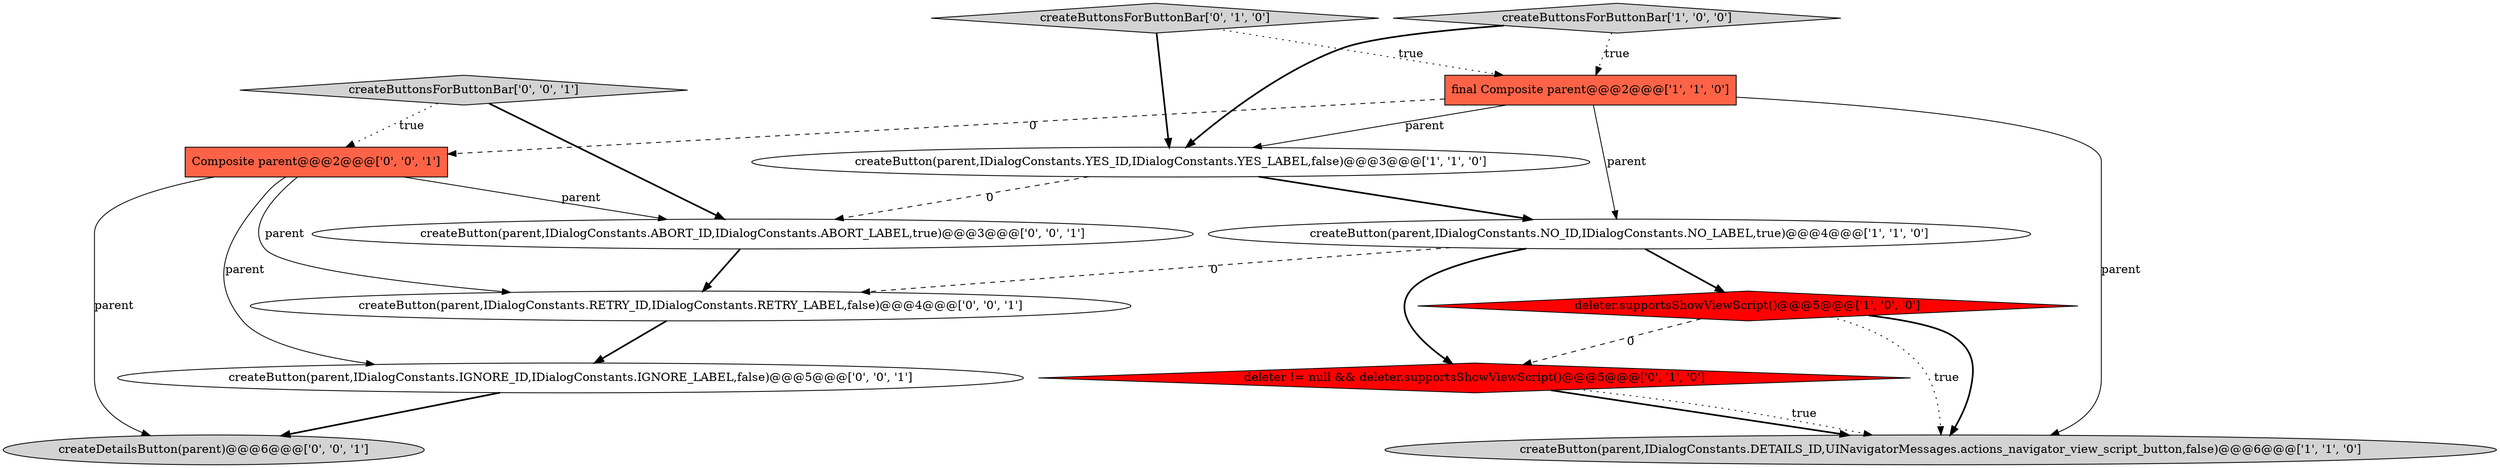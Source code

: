 digraph {
4 [style = filled, label = "createButton(parent,IDialogConstants.YES_ID,IDialogConstants.YES_LABEL,false)@@@3@@@['1', '1', '0']", fillcolor = white, shape = ellipse image = "AAA0AAABBB1BBB"];
12 [style = filled, label = "createButton(parent,IDialogConstants.ABORT_ID,IDialogConstants.ABORT_LABEL,true)@@@3@@@['0', '0', '1']", fillcolor = white, shape = ellipse image = "AAA0AAABBB3BBB"];
7 [style = filled, label = "createButtonsForButtonBar['0', '1', '0']", fillcolor = lightgray, shape = diamond image = "AAA0AAABBB2BBB"];
8 [style = filled, label = "createDetailsButton(parent)@@@6@@@['0', '0', '1']", fillcolor = lightgray, shape = ellipse image = "AAA0AAABBB3BBB"];
6 [style = filled, label = "deleter != null && deleter.supportsShowViewScript()@@@5@@@['0', '1', '0']", fillcolor = red, shape = diamond image = "AAA1AAABBB2BBB"];
3 [style = filled, label = "deleter.supportsShowViewScript()@@@5@@@['1', '0', '0']", fillcolor = red, shape = diamond image = "AAA1AAABBB1BBB"];
1 [style = filled, label = "final Composite parent@@@2@@@['1', '1', '0']", fillcolor = tomato, shape = box image = "AAA0AAABBB1BBB"];
11 [style = filled, label = "createButtonsForButtonBar['0', '0', '1']", fillcolor = lightgray, shape = diamond image = "AAA0AAABBB3BBB"];
13 [style = filled, label = "createButton(parent,IDialogConstants.IGNORE_ID,IDialogConstants.IGNORE_LABEL,false)@@@5@@@['0', '0', '1']", fillcolor = white, shape = ellipse image = "AAA0AAABBB3BBB"];
9 [style = filled, label = "Composite parent@@@2@@@['0', '0', '1']", fillcolor = tomato, shape = box image = "AAA0AAABBB3BBB"];
0 [style = filled, label = "createButton(parent,IDialogConstants.NO_ID,IDialogConstants.NO_LABEL,true)@@@4@@@['1', '1', '0']", fillcolor = white, shape = ellipse image = "AAA0AAABBB1BBB"];
5 [style = filled, label = "createButton(parent,IDialogConstants.DETAILS_ID,UINavigatorMessages.actions_navigator_view_script_button,false)@@@6@@@['1', '1', '0']", fillcolor = lightgray, shape = ellipse image = "AAA0AAABBB1BBB"];
10 [style = filled, label = "createButton(parent,IDialogConstants.RETRY_ID,IDialogConstants.RETRY_LABEL,false)@@@4@@@['0', '0', '1']", fillcolor = white, shape = ellipse image = "AAA0AAABBB3BBB"];
2 [style = filled, label = "createButtonsForButtonBar['1', '0', '0']", fillcolor = lightgray, shape = diamond image = "AAA0AAABBB1BBB"];
0->3 [style = bold, label=""];
3->6 [style = dashed, label="0"];
9->12 [style = solid, label="parent"];
0->6 [style = bold, label=""];
9->10 [style = solid, label="parent"];
1->9 [style = dashed, label="0"];
11->9 [style = dotted, label="true"];
11->12 [style = bold, label=""];
7->4 [style = bold, label=""];
2->4 [style = bold, label=""];
9->8 [style = solid, label="parent"];
0->10 [style = dashed, label="0"];
4->0 [style = bold, label=""];
4->12 [style = dashed, label="0"];
6->5 [style = bold, label=""];
3->5 [style = bold, label=""];
12->10 [style = bold, label=""];
3->5 [style = dotted, label="true"];
10->13 [style = bold, label=""];
1->5 [style = solid, label="parent"];
1->0 [style = solid, label="parent"];
2->1 [style = dotted, label="true"];
13->8 [style = bold, label=""];
7->1 [style = dotted, label="true"];
9->13 [style = solid, label="parent"];
1->4 [style = solid, label="parent"];
6->5 [style = dotted, label="true"];
}
